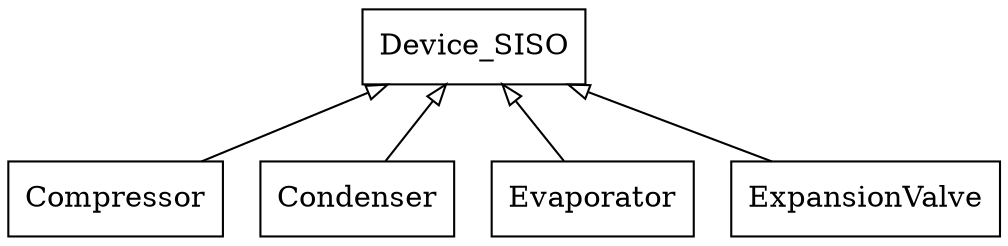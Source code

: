 digraph {
rankdir=BT
node [shape="record"]
    {
     "Compressor",
    "Condenser",
    "Evaporator",
    "ExpansionValve"}->"Device_SISO"
     [arrowhead="empty", arrowtail="none",style="solid"];
}
